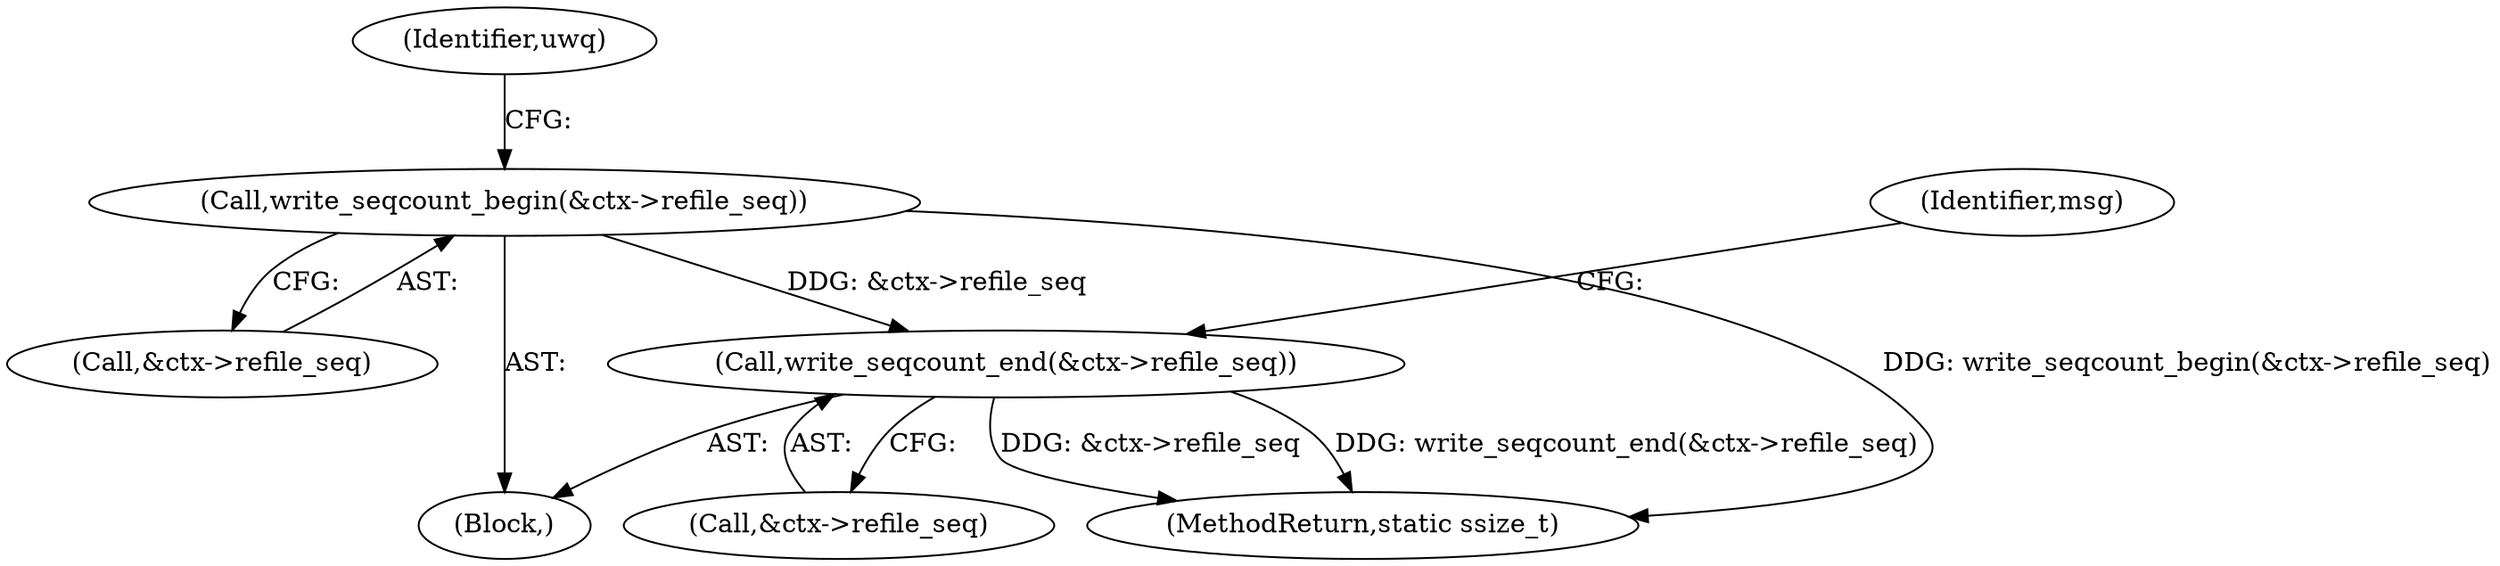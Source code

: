 digraph "0_linux_384632e67e0829deb8015ee6ad916b180049d252@API" {
"1000179" [label="(Call,write_seqcount_end(&ctx->refile_seq))"];
"1000158" [label="(Call,write_seqcount_begin(&ctx->refile_seq))"];
"1000180" [label="(Call,&ctx->refile_seq)"];
"1000157" [label="(Block,)"];
"1000159" [label="(Call,&ctx->refile_seq)"];
"1000186" [label="(Identifier,msg)"];
"1000179" [label="(Call,write_seqcount_end(&ctx->refile_seq))"];
"1000423" [label="(MethodReturn,static ssize_t)"];
"1000167" [label="(Identifier,uwq)"];
"1000158" [label="(Call,write_seqcount_begin(&ctx->refile_seq))"];
"1000179" -> "1000157"  [label="AST: "];
"1000179" -> "1000180"  [label="CFG: "];
"1000180" -> "1000179"  [label="AST: "];
"1000186" -> "1000179"  [label="CFG: "];
"1000179" -> "1000423"  [label="DDG: write_seqcount_end(&ctx->refile_seq)"];
"1000179" -> "1000423"  [label="DDG: &ctx->refile_seq"];
"1000158" -> "1000179"  [label="DDG: &ctx->refile_seq"];
"1000158" -> "1000157"  [label="AST: "];
"1000158" -> "1000159"  [label="CFG: "];
"1000159" -> "1000158"  [label="AST: "];
"1000167" -> "1000158"  [label="CFG: "];
"1000158" -> "1000423"  [label="DDG: write_seqcount_begin(&ctx->refile_seq)"];
}
